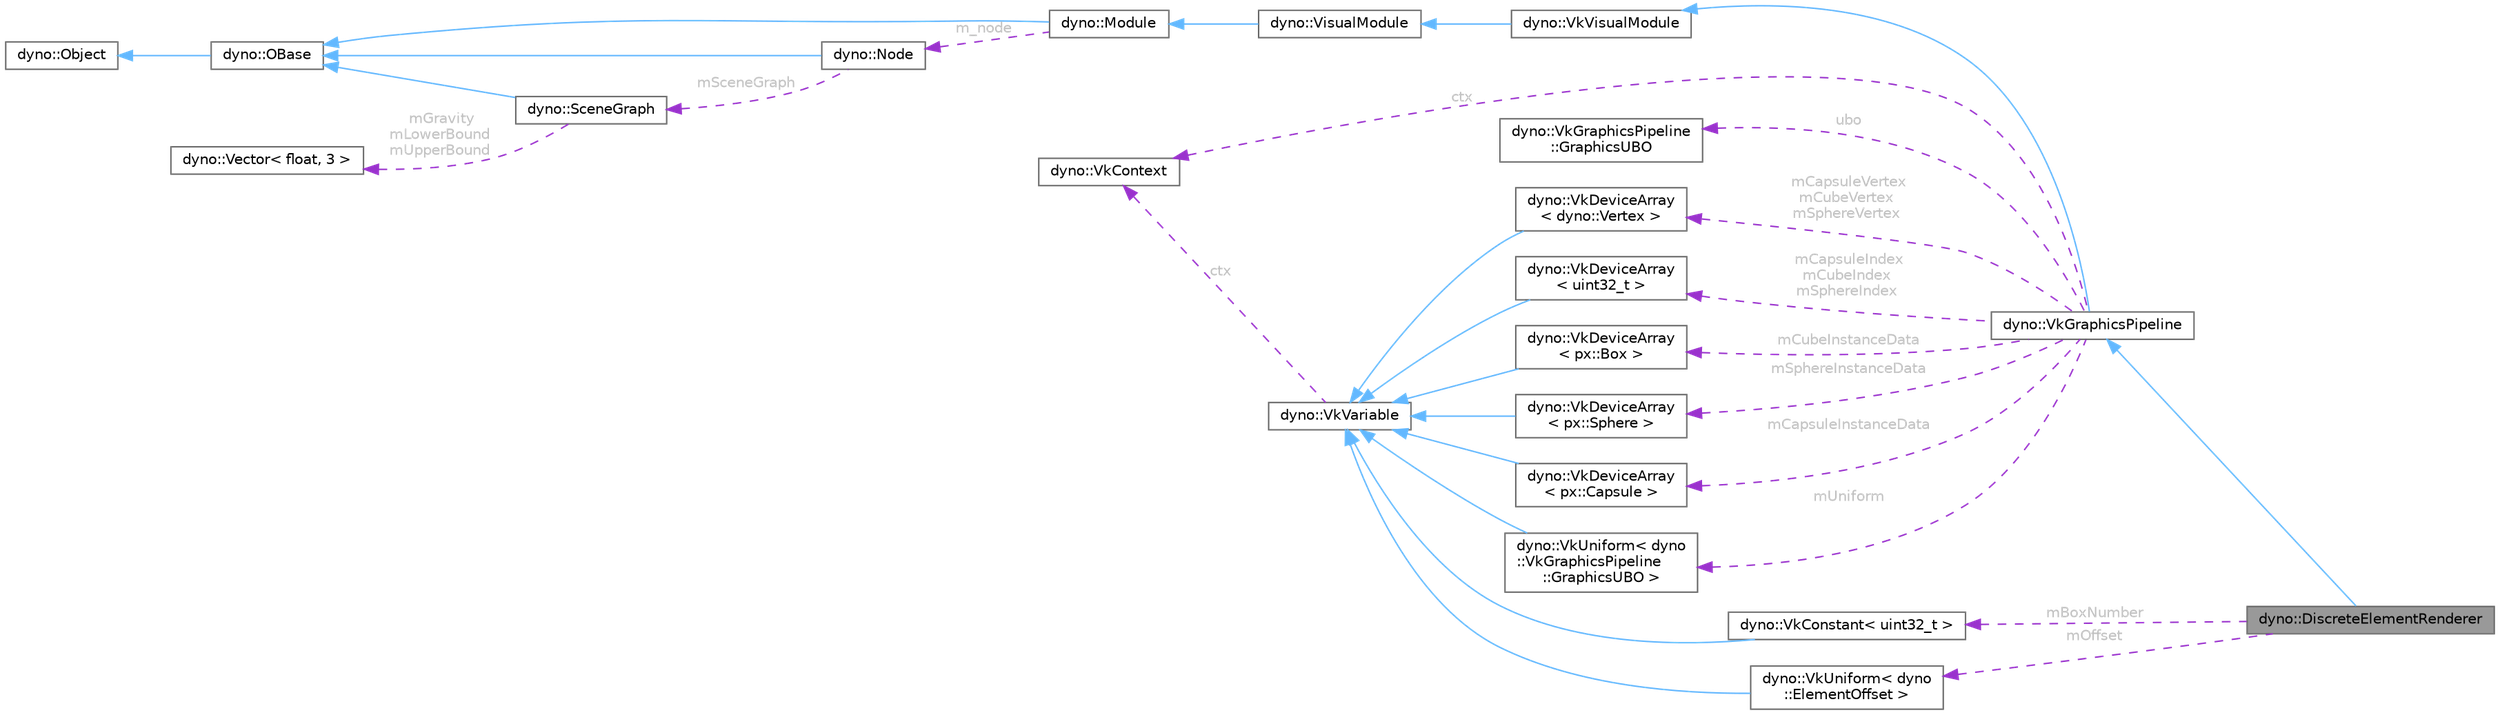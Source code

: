 digraph "dyno::DiscreteElementRenderer"
{
 // LATEX_PDF_SIZE
  bgcolor="transparent";
  edge [fontname=Helvetica,fontsize=10,labelfontname=Helvetica,labelfontsize=10];
  node [fontname=Helvetica,fontsize=10,shape=box,height=0.2,width=0.4];
  rankdir="LR";
  Node1 [id="Node000001",label="dyno::DiscreteElementRenderer",height=0.2,width=0.4,color="gray40", fillcolor="grey60", style="filled", fontcolor="black",tooltip=" "];
  Node2 -> Node1 [id="edge1_Node000001_Node000002",dir="back",color="steelblue1",style="solid",tooltip=" "];
  Node2 [id="Node000002",label="dyno::VkGraphicsPipeline",height=0.2,width=0.4,color="gray40", fillcolor="white", style="filled",URL="$classdyno_1_1_vk_graphics_pipeline.html",tooltip=" "];
  Node3 -> Node2 [id="edge2_Node000002_Node000003",dir="back",color="steelblue1",style="solid",tooltip=" "];
  Node3 [id="Node000003",label="dyno::VkVisualModule",height=0.2,width=0.4,color="gray40", fillcolor="white", style="filled",URL="$classdyno_1_1_vk_visual_module.html",tooltip=" "];
  Node4 -> Node3 [id="edge3_Node000003_Node000004",dir="back",color="steelblue1",style="solid",tooltip=" "];
  Node4 [id="Node000004",label="dyno::VisualModule",height=0.2,width=0.4,color="gray40", fillcolor="white", style="filled",URL="$classdyno_1_1_visual_module.html",tooltip=" "];
  Node5 -> Node4 [id="edge4_Node000004_Node000005",dir="back",color="steelblue1",style="solid",tooltip=" "];
  Node5 [id="Node000005",label="dyno::Module",height=0.2,width=0.4,color="gray40", fillcolor="white", style="filled",URL="$classdyno_1_1_module.html",tooltip=" "];
  Node6 -> Node5 [id="edge5_Node000005_Node000006",dir="back",color="steelblue1",style="solid",tooltip=" "];
  Node6 [id="Node000006",label="dyno::OBase",height=0.2,width=0.4,color="gray40", fillcolor="white", style="filled",URL="$classdyno_1_1_o_base.html",tooltip=" "];
  Node7 -> Node6 [id="edge6_Node000006_Node000007",dir="back",color="steelblue1",style="solid",tooltip=" "];
  Node7 [id="Node000007",label="dyno::Object",height=0.2,width=0.4,color="gray40", fillcolor="white", style="filled",URL="$classdyno_1_1_object.html",tooltip=" "];
  Node8 -> Node5 [id="edge7_Node000005_Node000008",dir="back",color="darkorchid3",style="dashed",tooltip=" ",label=" m_node",fontcolor="grey" ];
  Node8 [id="Node000008",label="dyno::Node",height=0.2,width=0.4,color="gray40", fillcolor="white", style="filled",URL="$classdyno_1_1_node.html",tooltip=" "];
  Node6 -> Node8 [id="edge8_Node000008_Node000006",dir="back",color="steelblue1",style="solid",tooltip=" "];
  Node9 -> Node8 [id="edge9_Node000008_Node000009",dir="back",color="darkorchid3",style="dashed",tooltip=" ",label=" mSceneGraph",fontcolor="grey" ];
  Node9 [id="Node000009",label="dyno::SceneGraph",height=0.2,width=0.4,color="gray40", fillcolor="white", style="filled",URL="$classdyno_1_1_scene_graph.html",tooltip=" "];
  Node6 -> Node9 [id="edge10_Node000009_Node000006",dir="back",color="steelblue1",style="solid",tooltip=" "];
  Node10 -> Node9 [id="edge11_Node000009_Node000010",dir="back",color="darkorchid3",style="dashed",tooltip=" ",label=" mGravity\nmLowerBound\nmUpperBound",fontcolor="grey" ];
  Node10 [id="Node000010",label="dyno::Vector\< float, 3 \>",height=0.2,width=0.4,color="gray40", fillcolor="white", style="filled",URL="$classdyno_1_1_vector.html",tooltip=" "];
  Node11 -> Node2 [id="edge12_Node000002_Node000011",dir="back",color="darkorchid3",style="dashed",tooltip=" ",label=" ctx",fontcolor="grey" ];
  Node11 [id="Node000011",label="dyno::VkContext",height=0.2,width=0.4,color="gray40", fillcolor="white", style="filled",URL="$classdyno_1_1_vk_context.html",tooltip=" "];
  Node12 -> Node2 [id="edge13_Node000002_Node000012",dir="back",color="darkorchid3",style="dashed",tooltip=" ",label=" ubo",fontcolor="grey" ];
  Node12 [id="Node000012",label="dyno::VkGraphicsPipeline\l::GraphicsUBO",height=0.2,width=0.4,color="gray40", fillcolor="white", style="filled",URL="$structdyno_1_1_vk_graphics_pipeline_1_1_graphics_u_b_o.html",tooltip=" "];
  Node13 -> Node2 [id="edge14_Node000002_Node000013",dir="back",color="darkorchid3",style="dashed",tooltip=" ",label=" mCapsuleVertex\nmCubeVertex\nmSphereVertex",fontcolor="grey" ];
  Node13 [id="Node000013",label="dyno::VkDeviceArray\l\< dyno::Vertex \>",height=0.2,width=0.4,color="gray40", fillcolor="white", style="filled",URL="$classdyno_1_1_vk_device_array.html",tooltip=" "];
  Node14 -> Node13 [id="edge15_Node000013_Node000014",dir="back",color="steelblue1",style="solid",tooltip=" "];
  Node14 [id="Node000014",label="dyno::VkVariable",height=0.2,width=0.4,color="gray40", fillcolor="white", style="filled",URL="$classdyno_1_1_vk_variable.html",tooltip=" "];
  Node11 -> Node14 [id="edge16_Node000014_Node000011",dir="back",color="darkorchid3",style="dashed",tooltip=" ",label=" ctx",fontcolor="grey" ];
  Node15 -> Node2 [id="edge17_Node000002_Node000015",dir="back",color="darkorchid3",style="dashed",tooltip=" ",label=" mCapsuleIndex\nmCubeIndex\nmSphereIndex",fontcolor="grey" ];
  Node15 [id="Node000015",label="dyno::VkDeviceArray\l\< uint32_t \>",height=0.2,width=0.4,color="gray40", fillcolor="white", style="filled",URL="$classdyno_1_1_vk_device_array.html",tooltip=" "];
  Node14 -> Node15 [id="edge18_Node000015_Node000014",dir="back",color="steelblue1",style="solid",tooltip=" "];
  Node16 -> Node2 [id="edge19_Node000002_Node000016",dir="back",color="darkorchid3",style="dashed",tooltip=" ",label=" mCubeInstanceData",fontcolor="grey" ];
  Node16 [id="Node000016",label="dyno::VkDeviceArray\l\< px::Box \>",height=0.2,width=0.4,color="gray40", fillcolor="white", style="filled",URL="$classdyno_1_1_vk_device_array.html",tooltip=" "];
  Node14 -> Node16 [id="edge20_Node000016_Node000014",dir="back",color="steelblue1",style="solid",tooltip=" "];
  Node17 -> Node2 [id="edge21_Node000002_Node000017",dir="back",color="darkorchid3",style="dashed",tooltip=" ",label=" mSphereInstanceData",fontcolor="grey" ];
  Node17 [id="Node000017",label="dyno::VkDeviceArray\l\< px::Sphere \>",height=0.2,width=0.4,color="gray40", fillcolor="white", style="filled",URL="$classdyno_1_1_vk_device_array.html",tooltip=" "];
  Node14 -> Node17 [id="edge22_Node000017_Node000014",dir="back",color="steelblue1",style="solid",tooltip=" "];
  Node18 -> Node2 [id="edge23_Node000002_Node000018",dir="back",color="darkorchid3",style="dashed",tooltip=" ",label=" mCapsuleInstanceData",fontcolor="grey" ];
  Node18 [id="Node000018",label="dyno::VkDeviceArray\l\< px::Capsule \>",height=0.2,width=0.4,color="gray40", fillcolor="white", style="filled",URL="$classdyno_1_1_vk_device_array.html",tooltip=" "];
  Node14 -> Node18 [id="edge24_Node000018_Node000014",dir="back",color="steelblue1",style="solid",tooltip=" "];
  Node19 -> Node2 [id="edge25_Node000002_Node000019",dir="back",color="darkorchid3",style="dashed",tooltip=" ",label=" mUniform",fontcolor="grey" ];
  Node19 [id="Node000019",label="dyno::VkUniform\< dyno\l::VkGraphicsPipeline\l::GraphicsUBO \>",height=0.2,width=0.4,color="gray40", fillcolor="white", style="filled",URL="$classdyno_1_1_vk_uniform.html",tooltip=" "];
  Node14 -> Node19 [id="edge26_Node000019_Node000014",dir="back",color="steelblue1",style="solid",tooltip=" "];
  Node20 -> Node1 [id="edge27_Node000001_Node000020",dir="back",color="darkorchid3",style="dashed",tooltip=" ",label=" mBoxNumber",fontcolor="grey" ];
  Node20 [id="Node000020",label="dyno::VkConstant\< uint32_t \>",height=0.2,width=0.4,color="gray40", fillcolor="white", style="filled",URL="$classdyno_1_1_vk_constant.html",tooltip=" "];
  Node14 -> Node20 [id="edge28_Node000020_Node000014",dir="back",color="steelblue1",style="solid",tooltip=" "];
  Node21 -> Node1 [id="edge29_Node000001_Node000021",dir="back",color="darkorchid3",style="dashed",tooltip=" ",label=" mOffset",fontcolor="grey" ];
  Node21 [id="Node000021",label="dyno::VkUniform\< dyno\l::ElementOffset \>",height=0.2,width=0.4,color="gray40", fillcolor="white", style="filled",URL="$classdyno_1_1_vk_uniform.html",tooltip=" "];
  Node14 -> Node21 [id="edge30_Node000021_Node000014",dir="back",color="steelblue1",style="solid",tooltip=" "];
}
